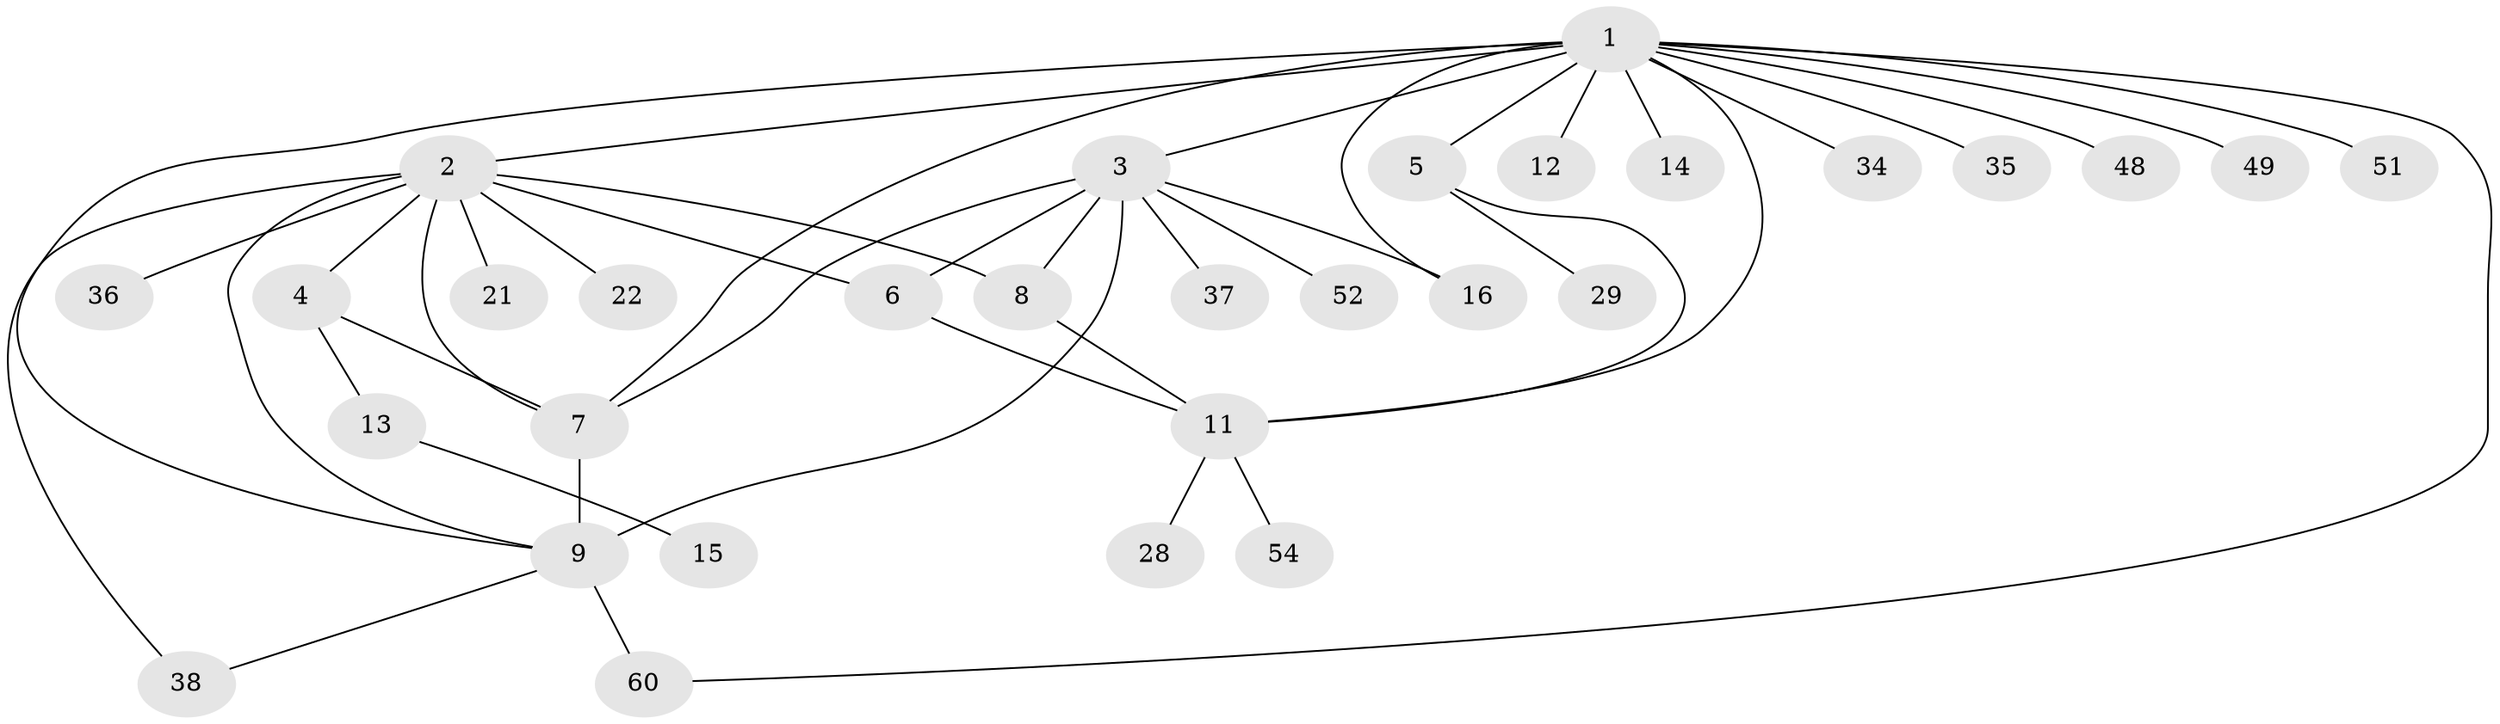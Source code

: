 // original degree distribution, {14: 0.016666666666666666, 10: 0.016666666666666666, 11: 0.016666666666666666, 4: 0.08333333333333333, 5: 0.016666666666666666, 7: 0.03333333333333333, 8: 0.03333333333333333, 1: 0.5166666666666667, 2: 0.21666666666666667, 3: 0.05}
// Generated by graph-tools (version 1.1) at 2025/18/03/04/25 18:18:20]
// undirected, 30 vertices, 43 edges
graph export_dot {
graph [start="1"]
  node [color=gray90,style=filled];
  1 [super="+17"];
  2;
  3 [super="+30+46+58+31+25+32+27+10"];
  4 [super="+26+18"];
  5 [super="+23"];
  6 [super="+24"];
  7 [super="+47"];
  8 [super="+19+55+44+59+33"];
  9 [super="+20"];
  11;
  12;
  13;
  14;
  15;
  16;
  21;
  22;
  28 [super="+57"];
  29 [super="+53"];
  34;
  35;
  36;
  37;
  38 [super="+40"];
  48;
  49;
  51;
  52;
  54;
  60;
  1 -- 2;
  1 -- 3 [weight=2];
  1 -- 5;
  1 -- 7;
  1 -- 9;
  1 -- 12;
  1 -- 14;
  1 -- 16;
  1 -- 35;
  1 -- 48;
  1 -- 49;
  1 -- 60;
  1 -- 34;
  1 -- 11;
  1 -- 51;
  2 -- 4;
  2 -- 6;
  2 -- 8;
  2 -- 21;
  2 -- 22;
  2 -- 36;
  2 -- 38;
  2 -- 9;
  2 -- 7;
  3 -- 9 [weight=3];
  3 -- 37;
  3 -- 52;
  3 -- 16;
  3 -- 6;
  3 -- 7;
  3 -- 8;
  4 -- 13;
  4 -- 7;
  5 -- 11;
  5 -- 29;
  6 -- 11;
  7 -- 9;
  8 -- 11 [weight=2];
  9 -- 38;
  9 -- 60;
  11 -- 28;
  11 -- 54;
  13 -- 15;
}
